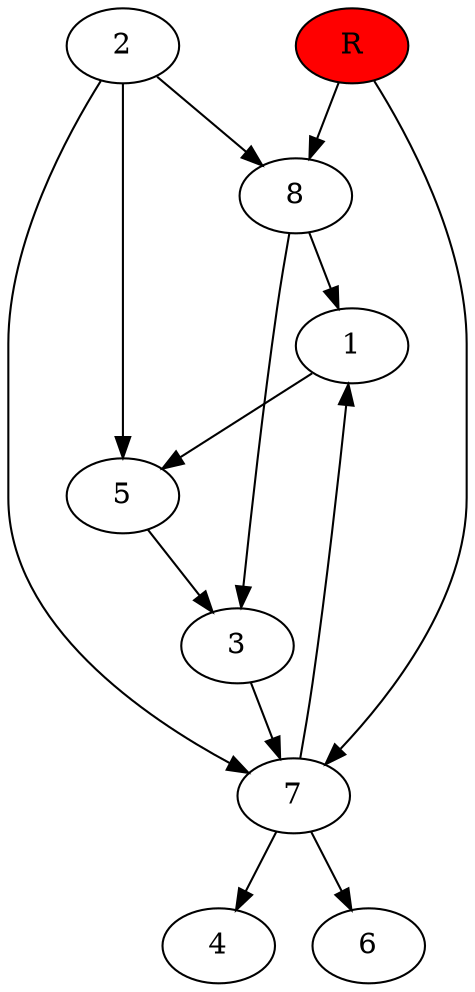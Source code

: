 digraph prb37323 {
	1
	2
	3
	4
	5
	6
	7
	8
	R [fillcolor="#ff0000" style=filled]
	1 -> 5
	2 -> 5
	2 -> 7
	2 -> 8
	3 -> 7
	5 -> 3
	7 -> 1
	7 -> 4
	7 -> 6
	8 -> 1
	8 -> 3
	R -> 7
	R -> 8
}
